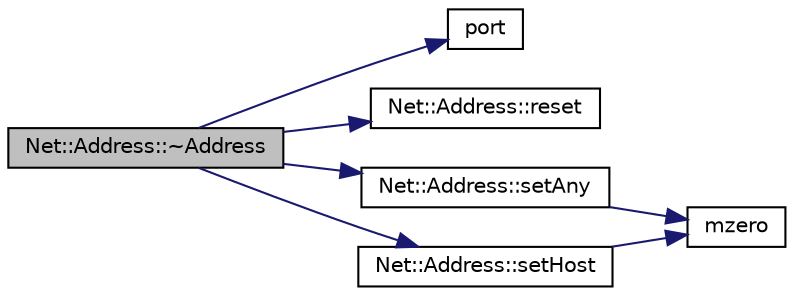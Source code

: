 digraph "Net::Address::~Address"
{
 // INTERACTIVE_SVG=YES
  edge [fontname="Helvetica",fontsize="10",labelfontname="Helvetica",labelfontsize="10"];
  node [fontname="Helvetica",fontsize="10",shape=record];
  rankdir="LR";
  Node1 [label="Net::Address::~Address",height=0.2,width=0.4,color="black", fillcolor="grey75", style="filled", fontcolor="black"];
  Node1 -> Node2 [color="midnightblue",fontsize="10",style="solid",fontname="Helvetica"];
  Node2 [label="port",height=0.2,width=0.4,color="black", fillcolor="white", style="filled",URL="$d7/dc1/bot__data_8cpp.html#a6aef63a95b7e102edeaeec90790523bd"];
  Node1 -> Node3 [color="midnightblue",fontsize="10",style="solid",fontname="Helvetica"];
  Node3 [label="Net::Address::reset",height=0.2,width=0.4,color="black", fillcolor="white", style="filled",URL="$d3/db9/class_net_1_1_address.html#a73f6e20fcab87ccc7a7ec6d86bc0814c"];
  Node1 -> Node4 [color="midnightblue",fontsize="10",style="solid",fontname="Helvetica"];
  Node4 [label="Net::Address::setAny",height=0.2,width=0.4,color="black", fillcolor="white", style="filled",URL="$d3/db9/class_net_1_1_address.html#a34269df83ba279aec311b480945a3a7e"];
  Node4 -> Node5 [color="midnightblue",fontsize="10",style="solid",fontname="Helvetica"];
  Node5 [label="mzero",height=0.2,width=0.4,color="black", fillcolor="white", style="filled",URL="$d0/d36/ssl-vision_2src_2shared_2util_2util_8h.html#a43f680c13212a2e4ef8196c47f152ebb"];
  Node1 -> Node6 [color="midnightblue",fontsize="10",style="solid",fontname="Helvetica"];
  Node6 [label="Net::Address::setHost",height=0.2,width=0.4,color="black", fillcolor="white", style="filled",URL="$d3/db9/class_net_1_1_address.html#a68cdb5a620ad1a92a1119dfce21c89c7"];
  Node6 -> Node5 [color="midnightblue",fontsize="10",style="solid",fontname="Helvetica"];
}
